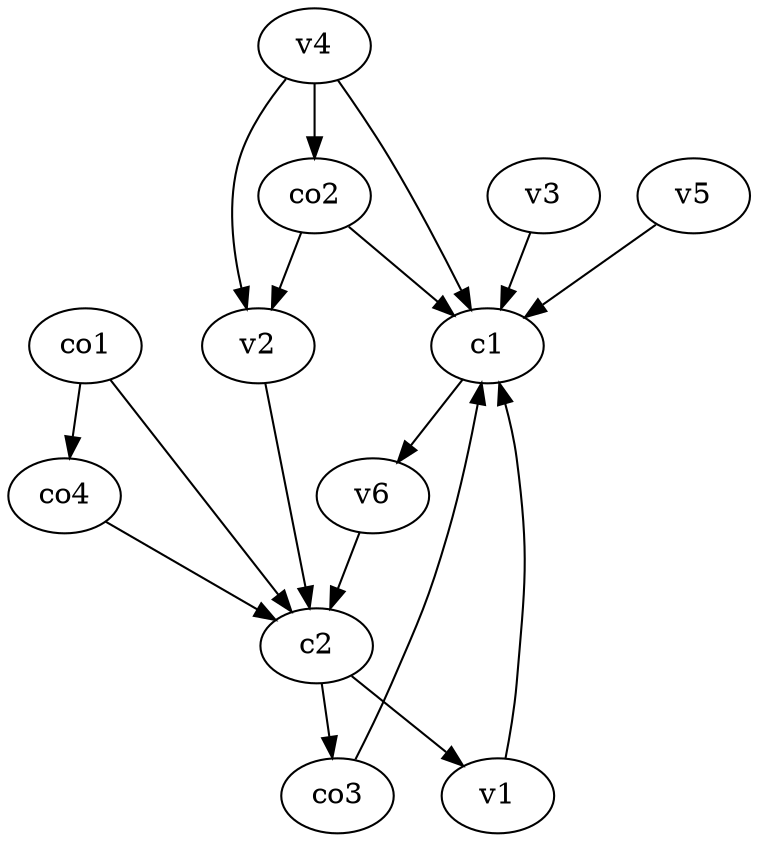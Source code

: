 strict digraph  {
c1;
c2;
v1;
v2;
v3;
v4;
v5;
v6;
co1;
co2;
co3;
co4;
c1 -> v6  [weight=1];
c2 -> v1  [weight=1];
c2 -> co3  [weight=1];
v1 -> c1  [weight=1];
v2 -> c2  [weight=1];
v3 -> c1  [weight=1];
v4 -> c1  [weight=1];
v4 -> v2  [weight=1];
v4 -> co2  [weight=1];
v5 -> c1  [weight=1];
v6 -> c2  [weight=1];
co1 -> c2  [weight=1];
co1 -> co4  [weight=1];
co2 -> c1  [weight=1];
co2 -> v2  [weight=1];
co3 -> c1  [weight=1];
co4 -> c2  [weight=1];
}

